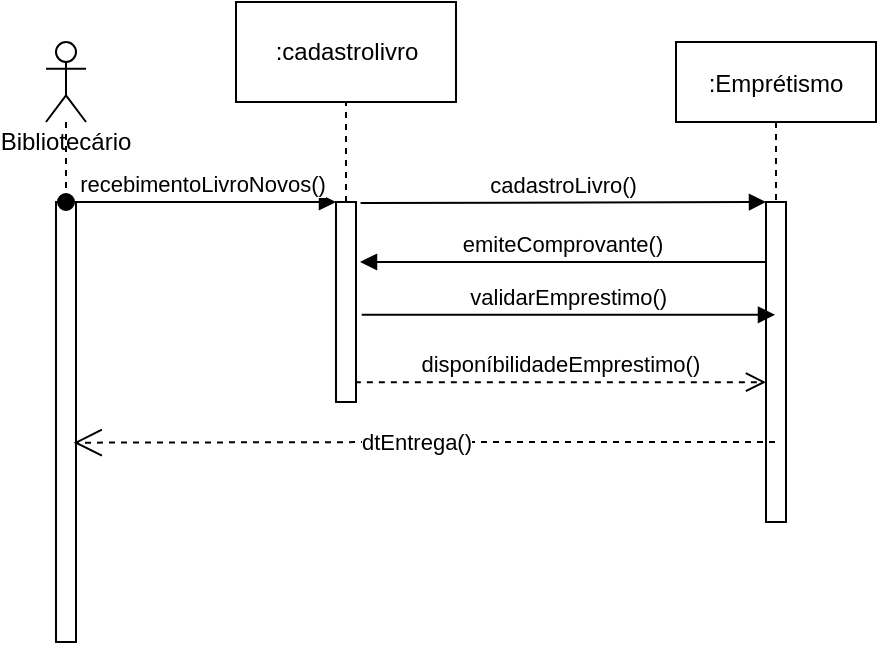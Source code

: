 <mxfile version="13.8.1" type="github">
  <diagram id="kgpKYQtTHZ0yAKxKKP6v" name="Page-1">
    <mxGraphModel dx="834" dy="427" grid="1" gridSize="10" guides="1" tooltips="1" connect="1" arrows="1" fold="1" page="1" pageScale="1" pageWidth="850" pageHeight="1100" math="0" shadow="0">
      <root>
        <mxCell id="0" />
        <mxCell id="1" parent="0" />
        <mxCell id="3nuBFxr9cyL0pnOWT2aG-5" value=":Emprétismo" style="shape=umlLifeline;perimeter=lifelinePerimeter;container=1;collapsible=0;recursiveResize=0;rounded=0;shadow=0;strokeWidth=1;" parent="1" vertex="1">
          <mxGeometry x="410" y="60" width="100" height="240" as="geometry" />
        </mxCell>
        <mxCell id="3nuBFxr9cyL0pnOWT2aG-6" value="" style="points=[];perimeter=orthogonalPerimeter;rounded=0;shadow=0;strokeWidth=1;" parent="3nuBFxr9cyL0pnOWT2aG-5" vertex="1">
          <mxGeometry x="45" y="80" width="10" height="160" as="geometry" />
        </mxCell>
        <mxCell id="3nuBFxr9cyL0pnOWT2aG-8" value="cadastroLivro()" style="verticalAlign=bottom;endArrow=block;entryX=0;entryY=0;shadow=0;strokeWidth=1;exitX=1.229;exitY=0.005;exitDx=0;exitDy=0;exitPerimeter=0;" parent="1" source="J5ACFkRA8v3-ju2rpxKX-5" target="3nuBFxr9cyL0pnOWT2aG-6" edge="1">
          <mxGeometry relative="1" as="geometry">
            <mxPoint x="285" y="430" as="sourcePoint" />
          </mxGeometry>
        </mxCell>
        <mxCell id="3nuBFxr9cyL0pnOWT2aG-9" value="emiteComprovante()" style="verticalAlign=bottom;endArrow=block;shadow=0;strokeWidth=1;" parent="1" source="3nuBFxr9cyL0pnOWT2aG-6" edge="1">
          <mxGeometry relative="1" as="geometry">
            <mxPoint x="250" y="470" as="sourcePoint" />
            <mxPoint x="252" y="170" as="targetPoint" />
          </mxGeometry>
        </mxCell>
        <mxCell id="3nuBFxr9cyL0pnOWT2aG-10" value="disponíbilidadeEmprestimo()" style="verticalAlign=bottom;endArrow=open;dashed=1;endSize=8;shadow=0;strokeWidth=1;exitX=0.943;exitY=0.901;exitDx=0;exitDy=0;exitPerimeter=0;" parent="1" source="J5ACFkRA8v3-ju2rpxKX-5" target="3nuBFxr9cyL0pnOWT2aG-6" edge="1">
          <mxGeometry relative="1" as="geometry">
            <mxPoint x="250" y="527" as="targetPoint" />
          </mxGeometry>
        </mxCell>
        <mxCell id="J5ACFkRA8v3-ju2rpxKX-2" value="" style="html=1;points=[];perimeter=orthogonalPerimeter;" vertex="1" parent="1">
          <mxGeometry x="100" y="140" width="10" height="220" as="geometry" />
        </mxCell>
        <mxCell id="J5ACFkRA8v3-ju2rpxKX-3" value="Bibliotecário" style="shape=umlLifeline;participant=umlActor;perimeter=lifelinePerimeter;whiteSpace=wrap;html=1;container=1;collapsible=0;recursiveResize=0;verticalAlign=top;spacingTop=36;outlineConnect=0;" vertex="1" parent="1">
          <mxGeometry x="95" y="60" width="20" height="80" as="geometry" />
        </mxCell>
        <mxCell id="J5ACFkRA8v3-ju2rpxKX-5" value="" style="html=1;points=[];perimeter=orthogonalPerimeter;" vertex="1" parent="1">
          <mxGeometry x="240" y="140" width="10" height="100" as="geometry" />
        </mxCell>
        <mxCell id="J5ACFkRA8v3-ju2rpxKX-6" value="recebimentoLivroNovos()" style="html=1;verticalAlign=bottom;startArrow=oval;endArrow=block;startSize=8;" edge="1" target="J5ACFkRA8v3-ju2rpxKX-5" parent="1" source="J5ACFkRA8v3-ju2rpxKX-3">
          <mxGeometry relative="1" as="geometry">
            <mxPoint x="180" y="140" as="sourcePoint" />
          </mxGeometry>
        </mxCell>
        <mxCell id="J5ACFkRA8v3-ju2rpxKX-7" value=":cadastrolivro" style="html=1;" vertex="1" parent="1">
          <mxGeometry x="190" y="40" width="110" height="50" as="geometry" />
        </mxCell>
        <mxCell id="J5ACFkRA8v3-ju2rpxKX-8" value="" style="endArrow=none;dashed=1;html=1;entryX=0.5;entryY=1;entryDx=0;entryDy=0;" edge="1" parent="1" source="J5ACFkRA8v3-ju2rpxKX-5" target="J5ACFkRA8v3-ju2rpxKX-7">
          <mxGeometry width="50" height="50" relative="1" as="geometry">
            <mxPoint x="245" y="140" as="sourcePoint" />
            <mxPoint x="240" y="205" as="targetPoint" />
          </mxGeometry>
        </mxCell>
        <mxCell id="J5ACFkRA8v3-ju2rpxKX-10" value="dtEntrega()" style="endArrow=open;endSize=12;dashed=1;html=1;entryX=0.886;entryY=0.547;entryDx=0;entryDy=0;entryPerimeter=0;" edge="1" parent="1" source="3nuBFxr9cyL0pnOWT2aG-5" target="J5ACFkRA8v3-ju2rpxKX-2">
          <mxGeometry x="0.024" width="160" relative="1" as="geometry">
            <mxPoint x="220" y="260" as="sourcePoint" />
            <mxPoint x="380" y="260" as="targetPoint" />
            <Array as="points">
              <mxPoint x="280" y="260" />
            </Array>
            <mxPoint as="offset" />
          </mxGeometry>
        </mxCell>
        <mxCell id="J5ACFkRA8v3-ju2rpxKX-13" value="validarEmprestimo()" style="verticalAlign=bottom;endArrow=block;shadow=0;strokeWidth=1;exitX=1.286;exitY=0.564;exitDx=0;exitDy=0;exitPerimeter=0;" edge="1" parent="1" source="J5ACFkRA8v3-ju2rpxKX-5" target="3nuBFxr9cyL0pnOWT2aG-5">
          <mxGeometry relative="1" as="geometry">
            <mxPoint x="260" y="180" as="sourcePoint" />
            <mxPoint x="250" y="200" as="targetPoint" />
          </mxGeometry>
        </mxCell>
      </root>
    </mxGraphModel>
  </diagram>
</mxfile>
